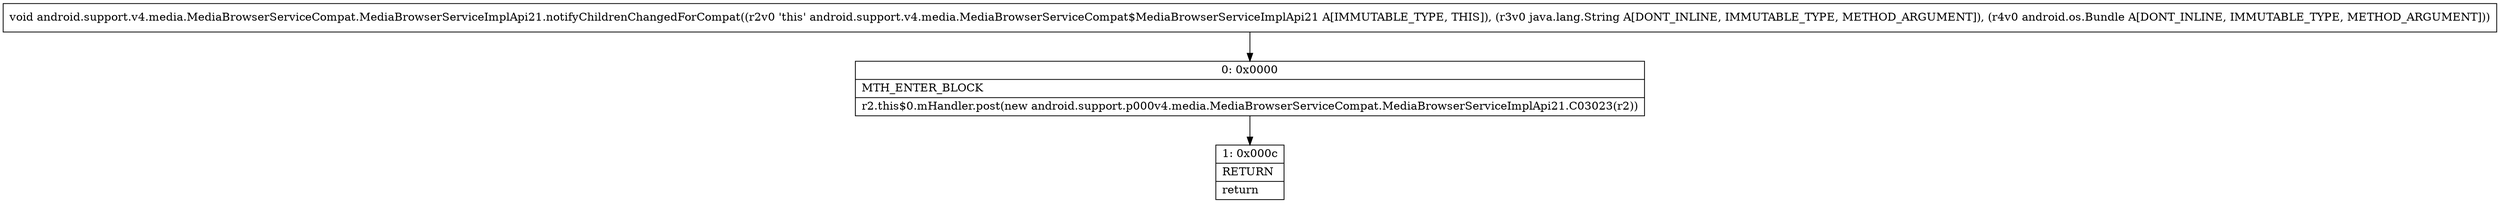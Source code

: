 digraph "CFG forandroid.support.v4.media.MediaBrowserServiceCompat.MediaBrowserServiceImplApi21.notifyChildrenChangedForCompat(Ljava\/lang\/String;Landroid\/os\/Bundle;)V" {
Node_0 [shape=record,label="{0\:\ 0x0000|MTH_ENTER_BLOCK\l|r2.this$0.mHandler.post(new android.support.p000v4.media.MediaBrowserServiceCompat.MediaBrowserServiceImplApi21.C03023(r2))\l}"];
Node_1 [shape=record,label="{1\:\ 0x000c|RETURN\l|return\l}"];
MethodNode[shape=record,label="{void android.support.v4.media.MediaBrowserServiceCompat.MediaBrowserServiceImplApi21.notifyChildrenChangedForCompat((r2v0 'this' android.support.v4.media.MediaBrowserServiceCompat$MediaBrowserServiceImplApi21 A[IMMUTABLE_TYPE, THIS]), (r3v0 java.lang.String A[DONT_INLINE, IMMUTABLE_TYPE, METHOD_ARGUMENT]), (r4v0 android.os.Bundle A[DONT_INLINE, IMMUTABLE_TYPE, METHOD_ARGUMENT])) }"];
MethodNode -> Node_0;
Node_0 -> Node_1;
}

